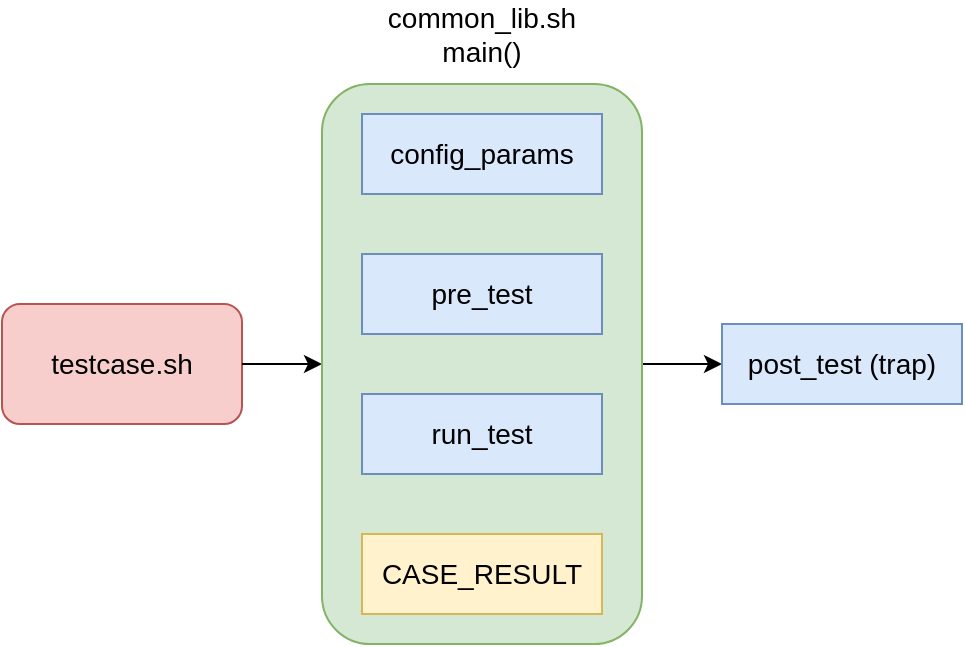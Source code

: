 <mxfile version="19.0.3" type="device"><diagram id="0RkHxYB-B4B3D4sxjmWW" name="Page-1"><mxGraphModel dx="813" dy="499" grid="1" gridSize="10" guides="1" tooltips="1" connect="1" arrows="1" fold="1" page="1" pageScale="1" pageWidth="850" pageHeight="1100" math="0" shadow="0"><root><mxCell id="0"/><mxCell id="1" parent="0"/><mxCell id="mIDtvoAFRVZp22voBx0W-1" value="&lt;font style=&quot;font-size: 14px;&quot;&gt;testcase.sh&lt;/font&gt;" style="rounded=1;whiteSpace=wrap;html=1;fillColor=#f8cecc;strokeColor=#b85450;" vertex="1" parent="1"><mxGeometry x="120" y="330" width="120" height="60" as="geometry"/></mxCell><mxCell id="mIDtvoAFRVZp22voBx0W-2" value="" style="endArrow=classic;html=1;rounded=0;fontSize=14;exitX=1;exitY=0.5;exitDx=0;exitDy=0;entryX=0;entryY=0.5;entryDx=0;entryDy=0;" edge="1" parent="1" source="mIDtvoAFRVZp22voBx0W-1" target="mIDtvoAFRVZp22voBx0W-3"><mxGeometry width="50" height="50" relative="1" as="geometry"><mxPoint x="290" y="400" as="sourcePoint"/><mxPoint x="300" y="360" as="targetPoint"/></mxGeometry></mxCell><mxCell id="mIDtvoAFRVZp22voBx0W-10" style="edgeStyle=orthogonalEdgeStyle;rounded=0;orthogonalLoop=1;jettySize=auto;html=1;exitX=1;exitY=0.5;exitDx=0;exitDy=0;entryX=0;entryY=0.5;entryDx=0;entryDy=0;fontSize=14;" edge="1" parent="1" source="mIDtvoAFRVZp22voBx0W-3" target="mIDtvoAFRVZp22voBx0W-9"><mxGeometry relative="1" as="geometry"/></mxCell><mxCell id="mIDtvoAFRVZp22voBx0W-3" value="" style="rounded=1;whiteSpace=wrap;html=1;fontSize=14;fillColor=#d5e8d4;strokeColor=#82b366;" vertex="1" parent="1"><mxGeometry x="280" y="220" width="160" height="280" as="geometry"/></mxCell><mxCell id="mIDtvoAFRVZp22voBx0W-4" value="common_lib.sh&lt;br&gt;main()" style="text;html=1;strokeColor=none;fillColor=none;align=center;verticalAlign=middle;whiteSpace=wrap;rounded=0;fontSize=14;" vertex="1" parent="1"><mxGeometry x="310" y="180" width="100" height="30" as="geometry"/></mxCell><mxCell id="mIDtvoAFRVZp22voBx0W-5" value="config_params" style="rounded=0;whiteSpace=wrap;html=1;fontSize=14;fillColor=#dae8fc;strokeColor=#6c8ebf;" vertex="1" parent="1"><mxGeometry x="300" y="235" width="120" height="40" as="geometry"/></mxCell><mxCell id="mIDtvoAFRVZp22voBx0W-6" value="pre_test" style="rounded=0;whiteSpace=wrap;html=1;fontSize=14;fillColor=#dae8fc;strokeColor=#6c8ebf;" vertex="1" parent="1"><mxGeometry x="300" y="305" width="120" height="40" as="geometry"/></mxCell><mxCell id="mIDtvoAFRVZp22voBx0W-7" value="run_test" style="rounded=0;whiteSpace=wrap;html=1;fontSize=14;fillColor=#dae8fc;strokeColor=#6c8ebf;" vertex="1" parent="1"><mxGeometry x="300" y="375" width="120" height="40" as="geometry"/></mxCell><mxCell id="mIDtvoAFRVZp22voBx0W-8" value="CASE_RESULT" style="rounded=0;whiteSpace=wrap;html=1;fontSize=14;fillColor=#fff2cc;strokeColor=#d6b656;" vertex="1" parent="1"><mxGeometry x="300" y="445" width="120" height="40" as="geometry"/></mxCell><mxCell id="mIDtvoAFRVZp22voBx0W-9" value="post_test (trap)" style="rounded=0;whiteSpace=wrap;html=1;fontSize=14;fillColor=#dae8fc;strokeColor=#6c8ebf;" vertex="1" parent="1"><mxGeometry x="480" y="340" width="120" height="40" as="geometry"/></mxCell></root></mxGraphModel></diagram></mxfile>